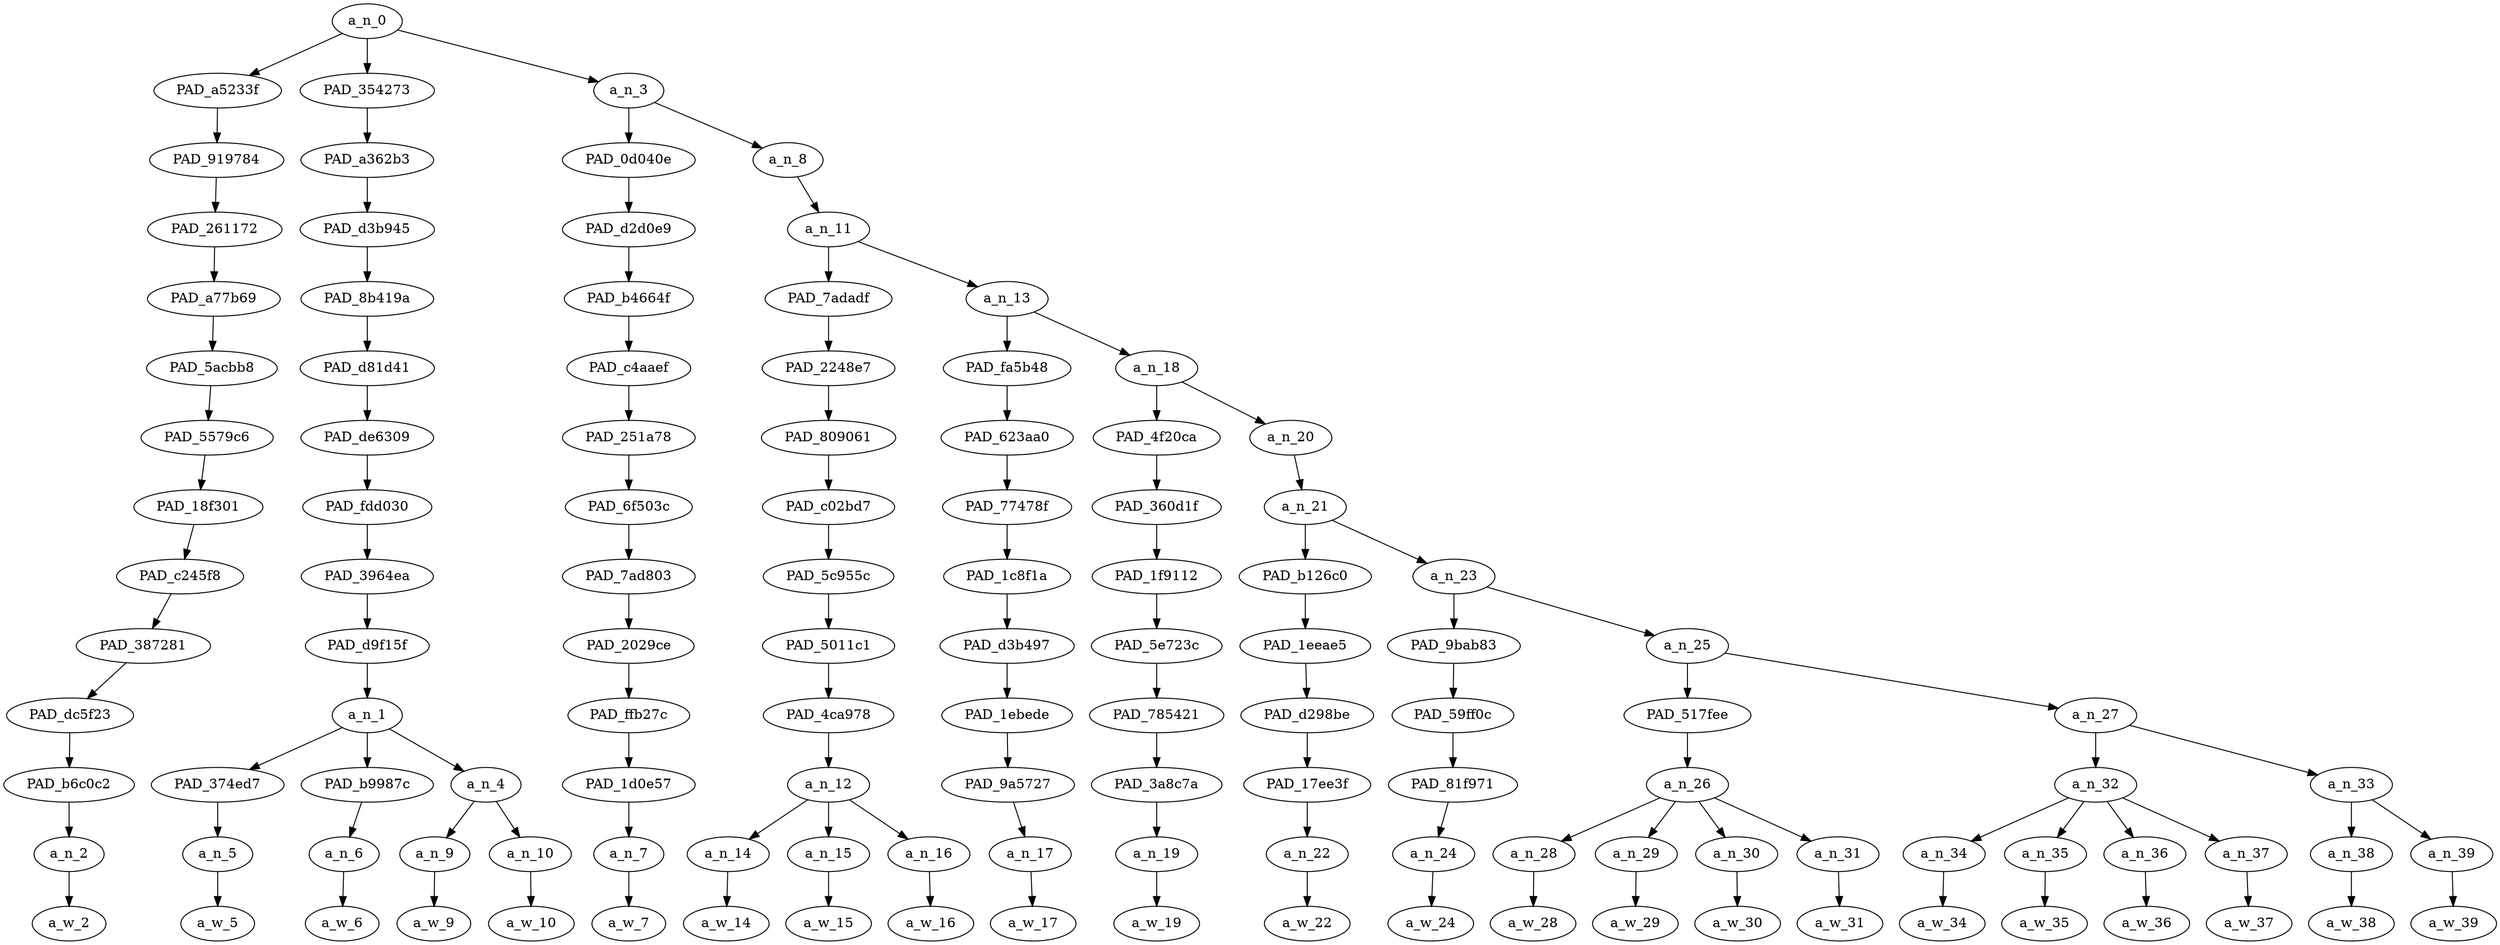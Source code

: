 strict digraph "" {
	a_n_0	[div_dir=-1,
		index=0,
		level=13,
		pos="4.211371527777778,13!",
		text_span="[0, 1, 2, 3, 4, 5, 6, 7, 8, 9, 10, 11, 12, 13, 14, 15, 16, 17, 18, 19, 20, 21, 22]",
		value=0.99999999];
	PAD_a5233f	[div_dir=1,
		index=1,
		level=12,
		pos="4.0,12!",
		text_span="[4]",
		value=0.02091594];
	a_n_0 -> PAD_a5233f;
	PAD_354273	[div_dir=-1,
		index=0,
		level=12,
		pos="1.8333333333333333,12!",
		text_span="[0, 1, 2, 3]",
		value=0.15857595];
	a_n_0 -> PAD_354273;
	a_n_3	[div_dir=-1,
		index=2,
		level=12,
		pos="6.80078125,12!",
		text_span="[5, 6, 7, 8, 9, 10, 11, 12, 13, 14, 15, 16, 17, 18, 19, 20, 21, 22]",
		value=0.82033058];
	a_n_0 -> a_n_3;
	PAD_919784	[div_dir=1,
		index=1,
		level=11,
		pos="4.0,11!",
		text_span="[4]",
		value=0.02091594];
	PAD_a5233f -> PAD_919784;
	PAD_261172	[div_dir=1,
		index=1,
		level=10,
		pos="4.0,10!",
		text_span="[4]",
		value=0.02091594];
	PAD_919784 -> PAD_261172;
	PAD_a77b69	[div_dir=1,
		index=1,
		level=9,
		pos="4.0,9!",
		text_span="[4]",
		value=0.02091594];
	PAD_261172 -> PAD_a77b69;
	PAD_5acbb8	[div_dir=1,
		index=1,
		level=8,
		pos="4.0,8!",
		text_span="[4]",
		value=0.02091594];
	PAD_a77b69 -> PAD_5acbb8;
	PAD_5579c6	[div_dir=1,
		index=1,
		level=7,
		pos="4.0,7!",
		text_span="[4]",
		value=0.02091594];
	PAD_5acbb8 -> PAD_5579c6;
	PAD_18f301	[div_dir=1,
		index=1,
		level=6,
		pos="4.0,6!",
		text_span="[4]",
		value=0.02091594];
	PAD_5579c6 -> PAD_18f301;
	PAD_c245f8	[div_dir=1,
		index=1,
		level=5,
		pos="4.0,5!",
		text_span="[4]",
		value=0.02091594];
	PAD_18f301 -> PAD_c245f8;
	PAD_387281	[div_dir=1,
		index=1,
		level=4,
		pos="4.0,4!",
		text_span="[4]",
		value=0.02091594];
	PAD_c245f8 -> PAD_387281;
	PAD_dc5f23	[div_dir=1,
		index=1,
		level=3,
		pos="4.0,3!",
		text_span="[4]",
		value=0.02091594];
	PAD_387281 -> PAD_dc5f23;
	PAD_b6c0c2	[div_dir=1,
		index=3,
		level=2,
		pos="4.0,2!",
		text_span="[4]",
		value=0.02091594];
	PAD_dc5f23 -> PAD_b6c0c2;
	a_n_2	[div_dir=1,
		index=4,
		level=1,
		pos="4.0,1!",
		text_span="[4]",
		value=0.02091594];
	PAD_b6c0c2 -> a_n_2;
	a_w_2	[div_dir=0,
		index=4,
		level=0,
		pos="4,0!",
		text_span="[4]",
		value=i];
	a_n_2 -> a_w_2;
	PAD_a362b3	[div_dir=-1,
		index=0,
		level=11,
		pos="1.8333333333333333,11!",
		text_span="[0, 1, 2, 3]",
		value=0.15857595];
	PAD_354273 -> PAD_a362b3;
	PAD_d3b945	[div_dir=-1,
		index=0,
		level=10,
		pos="1.8333333333333333,10!",
		text_span="[0, 1, 2, 3]",
		value=0.15857595];
	PAD_a362b3 -> PAD_d3b945;
	PAD_8b419a	[div_dir=-1,
		index=0,
		level=9,
		pos="1.8333333333333333,9!",
		text_span="[0, 1, 2, 3]",
		value=0.15857595];
	PAD_d3b945 -> PAD_8b419a;
	PAD_d81d41	[div_dir=-1,
		index=0,
		level=8,
		pos="1.8333333333333333,8!",
		text_span="[0, 1, 2, 3]",
		value=0.15857595];
	PAD_8b419a -> PAD_d81d41;
	PAD_de6309	[div_dir=-1,
		index=0,
		level=7,
		pos="1.8333333333333333,7!",
		text_span="[0, 1, 2, 3]",
		value=0.15857595];
	PAD_d81d41 -> PAD_de6309;
	PAD_fdd030	[div_dir=-1,
		index=0,
		level=6,
		pos="1.8333333333333333,6!",
		text_span="[0, 1, 2, 3]",
		value=0.15857595];
	PAD_de6309 -> PAD_fdd030;
	PAD_3964ea	[div_dir=-1,
		index=0,
		level=5,
		pos="1.8333333333333333,5!",
		text_span="[0, 1, 2, 3]",
		value=0.15857595];
	PAD_fdd030 -> PAD_3964ea;
	PAD_d9f15f	[div_dir=-1,
		index=0,
		level=4,
		pos="1.8333333333333333,4!",
		text_span="[0, 1, 2, 3]",
		value=0.15857595];
	PAD_3964ea -> PAD_d9f15f;
	a_n_1	[div_dir=-1,
		index=0,
		level=3,
		pos="1.8333333333333333,3!",
		text_span="[0, 1, 2, 3]",
		value=0.15857595];
	PAD_d9f15f -> a_n_1;
	PAD_374ed7	[div_dir=1,
		index=1,
		level=2,
		pos="2.0,2!",
		text_span="[2]",
		value=0.05185214];
	a_n_1 -> PAD_374ed7;
	PAD_b9987c	[div_dir=-1,
		index=2,
		level=2,
		pos="3.0,2!",
		text_span="[3]",
		value=0.06305204];
	a_n_1 -> PAD_b9987c;
	a_n_4	[div_dir=-1,
		index=0,
		level=2,
		pos="0.5,2!",
		text_span="[0, 1]",
		value=0.04345375];
	a_n_1 -> a_n_4;
	a_n_5	[div_dir=1,
		index=2,
		level=1,
		pos="2.0,1!",
		text_span="[2]",
		value=0.05185214];
	PAD_374ed7 -> a_n_5;
	a_w_5	[div_dir=0,
		index=2,
		level=0,
		pos="2,0!",
		text_span="[2]",
		value=twitter];
	a_n_5 -> a_w_5;
	a_n_6	[div_dir=-1,
		index=3,
		level=1,
		pos="3.0,1!",
		text_span="[3]",
		value=0.06305204];
	PAD_b9987c -> a_n_6;
	a_w_6	[div_dir=0,
		index=3,
		level=0,
		pos="3,0!",
		text_span="[3]",
		value=refugees];
	a_n_6 -> a_w_6;
	a_n_9	[div_dir=-1,
		index=0,
		level=1,
		pos="0.0,1!",
		text_span="[0]",
		value=0.02192187];
	a_n_4 -> a_n_9;
	a_n_10	[div_dir=1,
		index=1,
		level=1,
		pos="1.0,1!",
		text_span="[1]",
		value=0.02144175];
	a_n_4 -> a_n_10;
	a_w_9	[div_dir=0,
		index=0,
		level=0,
		pos="0,0!",
		text_span="[0]",
		value=two];
	a_n_9 -> a_w_9;
	a_w_10	[div_dir=0,
		index=1,
		level=0,
		pos="1,0!",
		text_span="[1]",
		value=more];
	a_n_10 -> a_w_10;
	PAD_0d040e	[div_dir=-1,
		index=2,
		level=11,
		pos="5.0,11!",
		text_span="[5]",
		value=0.01872409];
	a_n_3 -> PAD_0d040e;
	a_n_8	[div_dir=-1,
		index=3,
		level=11,
		pos="8.6015625,11!",
		text_span="[6, 7, 8, 9, 10, 11, 12, 13, 14, 15, 16, 17, 18, 19, 20, 21, 22]",
		value=0.80147865];
	a_n_3 -> a_n_8;
	PAD_d2d0e9	[div_dir=-1,
		index=2,
		level=10,
		pos="5.0,10!",
		text_span="[5]",
		value=0.01872409];
	PAD_0d040e -> PAD_d2d0e9;
	PAD_b4664f	[div_dir=-1,
		index=2,
		level=9,
		pos="5.0,9!",
		text_span="[5]",
		value=0.01872409];
	PAD_d2d0e9 -> PAD_b4664f;
	PAD_c4aaef	[div_dir=-1,
		index=2,
		level=8,
		pos="5.0,8!",
		text_span="[5]",
		value=0.01872409];
	PAD_b4664f -> PAD_c4aaef;
	PAD_251a78	[div_dir=-1,
		index=2,
		level=7,
		pos="5.0,7!",
		text_span="[5]",
		value=0.01872409];
	PAD_c4aaef -> PAD_251a78;
	PAD_6f503c	[div_dir=-1,
		index=2,
		level=6,
		pos="5.0,6!",
		text_span="[5]",
		value=0.01872409];
	PAD_251a78 -> PAD_6f503c;
	PAD_7ad803	[div_dir=-1,
		index=2,
		level=5,
		pos="5.0,5!",
		text_span="[5]",
		value=0.01872409];
	PAD_6f503c -> PAD_7ad803;
	PAD_2029ce	[div_dir=-1,
		index=2,
		level=4,
		pos="5.0,4!",
		text_span="[5]",
		value=0.01872409];
	PAD_7ad803 -> PAD_2029ce;
	PAD_ffb27c	[div_dir=-1,
		index=2,
		level=3,
		pos="5.0,3!",
		text_span="[5]",
		value=0.01872409];
	PAD_2029ce -> PAD_ffb27c;
	PAD_1d0e57	[div_dir=-1,
		index=4,
		level=2,
		pos="5.0,2!",
		text_span="[5]",
		value=0.01872409];
	PAD_ffb27c -> PAD_1d0e57;
	a_n_7	[div_dir=-1,
		index=5,
		level=1,
		pos="5.0,1!",
		text_span="[5]",
		value=0.01872409];
	PAD_1d0e57 -> a_n_7;
	a_w_7	[div_dir=0,
		index=5,
		level=0,
		pos="5,0!",
		text_span="[5]",
		value=think];
	a_n_7 -> a_w_7;
	a_n_11	[div_dir=-1,
		index=3,
		level=10,
		pos="8.6015625,10!",
		text_span="[6, 7, 8, 9, 10, 11, 12, 13, 14, 15, 16, 17, 18, 19, 20, 21, 22]",
		value=0.80135887];
	a_n_8 -> a_n_11;
	PAD_7adadf	[div_dir=1,
		index=3,
		level=9,
		pos="7.0,9!",
		text_span="[6, 7, 8]",
		value=0.05945932];
	a_n_11 -> PAD_7adadf;
	a_n_13	[div_dir=-1,
		index=4,
		level=9,
		pos="10.203125,9!",
		text_span="[9, 10, 11, 12, 13, 14, 15, 16, 17, 18, 19, 20, 21, 22]",
		value=0.74177977];
	a_n_11 -> a_n_13;
	PAD_2248e7	[div_dir=1,
		index=3,
		level=8,
		pos="7.0,8!",
		text_span="[6, 7, 8]",
		value=0.05945932];
	PAD_7adadf -> PAD_2248e7;
	PAD_809061	[div_dir=1,
		index=3,
		level=7,
		pos="7.0,7!",
		text_span="[6, 7, 8]",
		value=0.05945932];
	PAD_2248e7 -> PAD_809061;
	PAD_c02bd7	[div_dir=1,
		index=3,
		level=6,
		pos="7.0,6!",
		text_span="[6, 7, 8]",
		value=0.05945932];
	PAD_809061 -> PAD_c02bd7;
	PAD_5c955c	[div_dir=1,
		index=3,
		level=5,
		pos="7.0,5!",
		text_span="[6, 7, 8]",
		value=0.05945932];
	PAD_c02bd7 -> PAD_5c955c;
	PAD_5011c1	[div_dir=1,
		index=3,
		level=4,
		pos="7.0,4!",
		text_span="[6, 7, 8]",
		value=0.05945932];
	PAD_5c955c -> PAD_5011c1;
	PAD_4ca978	[div_dir=1,
		index=3,
		level=3,
		pos="7.0,3!",
		text_span="[6, 7, 8]",
		value=0.05945932];
	PAD_5011c1 -> PAD_4ca978;
	a_n_12	[div_dir=1,
		index=5,
		level=2,
		pos="7.0,2!",
		text_span="[6, 7, 8]",
		value=0.05945932];
	PAD_4ca978 -> a_n_12;
	a_n_14	[div_dir=1,
		index=6,
		level=1,
		pos="6.0,1!",
		text_span="[6]",
		value=0.01605225];
	a_n_12 -> a_n_14;
	a_n_15	[div_dir=1,
		index=7,
		level=1,
		pos="7.0,1!",
		text_span="[7]",
		value=0.02115398];
	a_n_12 -> a_n_15;
	a_n_16	[div_dir=1,
		index=8,
		level=1,
		pos="8.0,1!",
		text_span="[8]",
		value=0.02209598];
	a_n_12 -> a_n_16;
	a_w_14	[div_dir=0,
		index=6,
		level=0,
		pos="6,0!",
		text_span="[6]",
		value=all];
	a_n_14 -> a_w_14;
	a_w_15	[div_dir=0,
		index=7,
		level=0,
		pos="7,0!",
		text_span="[7]",
		value=good];
	a_n_15 -> a_w_15;
	a_w_16	[div_dir=0,
		index=8,
		level=0,
		pos="8,0!",
		text_span="[8]",
		value=people];
	a_n_16 -> a_w_16;
	PAD_fa5b48	[div_dir=-1,
		index=4,
		level=8,
		pos="9.0,8!",
		text_span="[9]",
		value=0.01416209];
	a_n_13 -> PAD_fa5b48;
	a_n_18	[div_dir=-1,
		index=5,
		level=8,
		pos="11.40625,8!",
		text_span="[10, 11, 12, 13, 14, 15, 16, 17, 18, 19, 20, 21, 22]",
		value=0.72741183];
	a_n_13 -> a_n_18;
	PAD_623aa0	[div_dir=-1,
		index=4,
		level=7,
		pos="9.0,7!",
		text_span="[9]",
		value=0.01416209];
	PAD_fa5b48 -> PAD_623aa0;
	PAD_77478f	[div_dir=-1,
		index=4,
		level=6,
		pos="9.0,6!",
		text_span="[9]",
		value=0.01416209];
	PAD_623aa0 -> PAD_77478f;
	PAD_1c8f1a	[div_dir=-1,
		index=4,
		level=5,
		pos="9.0,5!",
		text_span="[9]",
		value=0.01416209];
	PAD_77478f -> PAD_1c8f1a;
	PAD_d3b497	[div_dir=-1,
		index=4,
		level=4,
		pos="9.0,4!",
		text_span="[9]",
		value=0.01416209];
	PAD_1c8f1a -> PAD_d3b497;
	PAD_1ebede	[div_dir=-1,
		index=4,
		level=3,
		pos="9.0,3!",
		text_span="[9]",
		value=0.01416209];
	PAD_d3b497 -> PAD_1ebede;
	PAD_9a5727	[div_dir=-1,
		index=6,
		level=2,
		pos="9.0,2!",
		text_span="[9]",
		value=0.01416209];
	PAD_1ebede -> PAD_9a5727;
	a_n_17	[div_dir=-1,
		index=9,
		level=1,
		pos="9.0,1!",
		text_span="[9]",
		value=0.01416209];
	PAD_9a5727 -> a_n_17;
	a_w_17	[div_dir=0,
		index=9,
		level=0,
		pos="9,0!",
		text_span="[9]",
		value=will];
	a_n_17 -> a_w_17;
	PAD_4f20ca	[div_dir=1,
		index=5,
		level=7,
		pos="10.0,7!",
		text_span="[10]",
		value=0.02159033];
	a_n_18 -> PAD_4f20ca;
	a_n_20	[div_dir=-1,
		index=6,
		level=7,
		pos="12.8125,7!",
		text_span="[11, 12, 13, 14, 15, 16, 17, 18, 19, 20, 21, 22]",
		value=0.70561807];
	a_n_18 -> a_n_20;
	PAD_360d1f	[div_dir=1,
		index=5,
		level=6,
		pos="10.0,6!",
		text_span="[10]",
		value=0.02159033];
	PAD_4f20ca -> PAD_360d1f;
	PAD_1f9112	[div_dir=1,
		index=5,
		level=5,
		pos="10.0,5!",
		text_span="[10]",
		value=0.02159033];
	PAD_360d1f -> PAD_1f9112;
	PAD_5e723c	[div_dir=1,
		index=5,
		level=4,
		pos="10.0,4!",
		text_span="[10]",
		value=0.02159033];
	PAD_1f9112 -> PAD_5e723c;
	PAD_785421	[div_dir=1,
		index=5,
		level=3,
		pos="10.0,3!",
		text_span="[10]",
		value=0.02159033];
	PAD_5e723c -> PAD_785421;
	PAD_3a8c7a	[div_dir=1,
		index=7,
		level=2,
		pos="10.0,2!",
		text_span="[10]",
		value=0.02159033];
	PAD_785421 -> PAD_3a8c7a;
	a_n_19	[div_dir=1,
		index=10,
		level=1,
		pos="10.0,1!",
		text_span="[10]",
		value=0.02159033];
	PAD_3a8c7a -> a_n_19;
	a_w_19	[div_dir=0,
		index=10,
		level=0,
		pos="10,0!",
		text_span="[10]",
		value=enjoy];
	a_n_19 -> a_w_19;
	a_n_21	[div_dir=-1,
		index=6,
		level=6,
		pos="12.8125,6!",
		text_span="[11, 12, 13, 14, 15, 16, 17, 18, 19, 20, 21, 22]",
		value=0.70538773];
	a_n_20 -> a_n_21;
	PAD_b126c0	[div_dir=1,
		index=6,
		level=5,
		pos="11.0,5!",
		text_span="[11]",
		value=0.04643326];
	a_n_21 -> PAD_b126c0;
	a_n_23	[div_dir=-1,
		index=7,
		level=5,
		pos="14.625,5!",
		text_span="[12, 13, 14, 15, 16, 17, 18, 19, 20, 21, 22]",
		value=0.65872413];
	a_n_21 -> a_n_23;
	PAD_1eeae5	[div_dir=1,
		index=6,
		level=4,
		pos="11.0,4!",
		text_span="[11]",
		value=0.04643326];
	PAD_b126c0 -> PAD_1eeae5;
	PAD_d298be	[div_dir=1,
		index=6,
		level=3,
		pos="11.0,3!",
		text_span="[11]",
		value=0.04643326];
	PAD_1eeae5 -> PAD_d298be;
	PAD_17ee3f	[div_dir=1,
		index=8,
		level=2,
		pos="11.0,2!",
		text_span="[11]",
		value=0.04643326];
	PAD_d298be -> PAD_17ee3f;
	a_n_22	[div_dir=1,
		index=11,
		level=1,
		pos="11.0,1!",
		text_span="[11]",
		value=0.04643326];
	PAD_17ee3f -> a_n_22;
	a_w_22	[div_dir=0,
		index=11,
		level=0,
		pos="11,0!",
		text_span="[11]",
		value=conversing];
	a_n_22 -> a_w_22;
	PAD_9bab83	[div_dir=1,
		index=7,
		level=4,
		pos="12.0,4!",
		text_span="[12]",
		value=0.01796842];
	a_n_23 -> PAD_9bab83;
	a_n_25	[div_dir=-1,
		index=8,
		level=4,
		pos="17.25,4!",
		text_span="[13, 14, 15, 16, 17, 18, 19, 20, 21, 22]",
		value=0.64046459];
	a_n_23 -> a_n_25;
	PAD_59ff0c	[div_dir=1,
		index=7,
		level=3,
		pos="12.0,3!",
		text_span="[12]",
		value=0.01796842];
	PAD_9bab83 -> PAD_59ff0c;
	PAD_81f971	[div_dir=1,
		index=9,
		level=2,
		pos="12.0,2!",
		text_span="[12]",
		value=0.01796842];
	PAD_59ff0c -> PAD_81f971;
	a_n_24	[div_dir=1,
		index=12,
		level=1,
		pos="12.0,1!",
		text_span="[12]",
		value=0.01796842];
	PAD_81f971 -> a_n_24;
	a_w_24	[div_dir=0,
		index=12,
		level=0,
		pos="12,0!",
		text_span="[12]",
		value=with];
	a_n_24 -> a_w_24;
	PAD_517fee	[div_dir=-1,
		index=8,
		level=3,
		pos="14.5,3!",
		text_span="[13, 14, 15, 16]",
		value=0.18307817];
	a_n_25 -> PAD_517fee;
	a_n_27	[div_dir=-1,
		index=9,
		level=3,
		pos="20.0,3!",
		text_span="[17, 18, 19, 20, 21, 22]",
		value=0.45706433];
	a_n_25 -> a_n_27;
	a_n_26	[div_dir=-1,
		index=10,
		level=2,
		pos="14.5,2!",
		text_span="[13, 14, 15, 16]",
		value=0.18307817];
	PAD_517fee -> a_n_26;
	a_n_28	[div_dir=-1,
		index=13,
		level=1,
		pos="13.0,1!",
		text_span="[13]",
		value=0.03557728];
	a_n_26 -> a_n_28;
	a_n_29	[div_dir=-1,
		index=14,
		level=1,
		pos="14.0,1!",
		text_span="[14]",
		value=0.05306899];
	a_n_26 -> a_n_29;
	a_n_30	[div_dir=-1,
		index=15,
		level=1,
		pos="15.0,1!",
		text_span="[15]",
		value=0.05743158];
	a_n_26 -> a_n_30;
	a_n_31	[div_dir=1,
		index=16,
		level=1,
		pos="16.0,1!",
		text_span="[16]",
		value=0.03685693];
	a_n_26 -> a_n_31;
	a_w_28	[div_dir=0,
		index=13,
		level=0,
		pos="13,0!",
		text_span="[13]",
		value="<user>"];
	a_n_28 -> a_w_28;
	a_w_29	[div_dir=0,
		index=14,
		level=0,
		pos="14,0!",
		text_span="[14]",
		value="<u200d>"];
	a_n_29 -> a_w_29;
	a_w_30	[div_dir=0,
		index=15,
		level=0,
		pos="15,0!",
		text_span="[15]",
		value="<user>1"];
	a_n_30 -> a_w_30;
	a_w_31	[div_dir=0,
		index=16,
		level=0,
		pos="16,0!",
		text_span="[16]",
		value="<u200d>1"];
	a_n_31 -> a_w_31;
	a_n_32	[div_dir=1,
		index=11,
		level=2,
		pos="18.5,2!",
		text_span="[17, 18, 19, 20]",
		value=0.24316807];
	a_n_27 -> a_n_32;
	a_n_33	[div_dir=-1,
		index=12,
		level=2,
		pos="21.5,2!",
		text_span="[21, 22]",
		value=0.21360136];
	a_n_27 -> a_n_33;
	a_n_34	[div_dir=1,
		index=17,
		level=1,
		pos="17.0,1!",
		text_span="[17]",
		value=0.02355949];
	a_n_32 -> a_n_34;
	a_n_35	[div_dir=1,
		index=18,
		level=1,
		pos="18.0,1!",
		text_span="[18]",
		value=0.02544831];
	a_n_32 -> a_n_35;
	a_n_36	[div_dir=-1,
		index=19,
		level=1,
		pos="19.0,1!",
		text_span="[19]",
		value=0.09330800];
	a_n_32 -> a_n_36;
	a_n_37	[div_dir=1,
		index=20,
		level=1,
		pos="20.0,1!",
		text_span="[20]",
		value=0.10075468];
	a_n_32 -> a_n_37;
	a_w_34	[div_dir=0,
		index=17,
		level=0,
		pos="17,0!",
		text_span="[17]",
		value=both];
	a_n_34 -> a_w_34;
	a_w_35	[div_dir=0,
		index=18,
		level=0,
		pos="18,0!",
		text_span="[18]",
		value=good1];
	a_n_35 -> a_w_35;
	a_w_36	[div_dir=0,
		index=19,
		level=0,
		pos="19,0!",
		text_span="[19]",
		value=articulate];
	a_n_36 -> a_w_36;
	a_w_37	[div_dir=0,
		index=20,
		level=0,
		pos="20,0!",
		text_span="[20]",
		value=freedom];
	a_n_37 -> a_w_37;
	a_n_38	[div_dir=-1,
		index=21,
		level=1,
		pos="21.0,1!",
		text_span="[21]",
		value=0.09575637];
	a_n_33 -> a_n_38;
	a_n_39	[div_dir=-1,
		index=22,
		level=1,
		pos="22.0,1!",
		text_span="[22]",
		value=0.11710848];
	a_n_33 -> a_n_39;
	a_w_38	[div_dir=0,
		index=21,
		level=0,
		pos="21,0!",
		text_span="[21]",
		value=loving];
	a_n_38 -> a_w_38;
	a_w_39	[div_dir=0,
		index=22,
		level=0,
		pos="22,0!",
		text_span="[22]",
		value=patriots];
	a_n_39 -> a_w_39;
}
